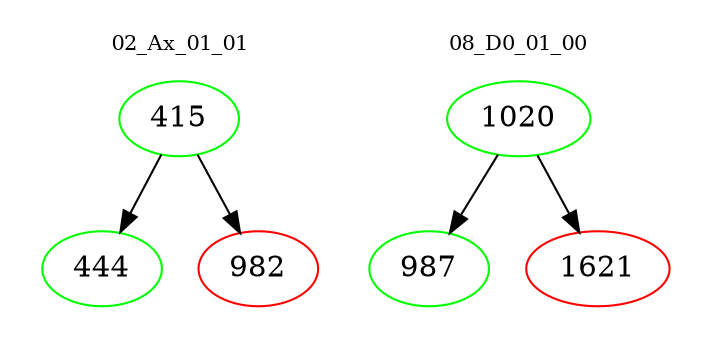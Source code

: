 digraph{
subgraph cluster_0 {
color = white
label = "02_Ax_01_01";
fontsize=10;
T0_415 [label="415", color="green"]
T0_415 -> T0_444 [color="black"]
T0_444 [label="444", color="green"]
T0_415 -> T0_982 [color="black"]
T0_982 [label="982", color="red"]
}
subgraph cluster_1 {
color = white
label = "08_D0_01_00";
fontsize=10;
T1_1020 [label="1020", color="green"]
T1_1020 -> T1_987 [color="black"]
T1_987 [label="987", color="green"]
T1_1020 -> T1_1621 [color="black"]
T1_1621 [label="1621", color="red"]
}
}
